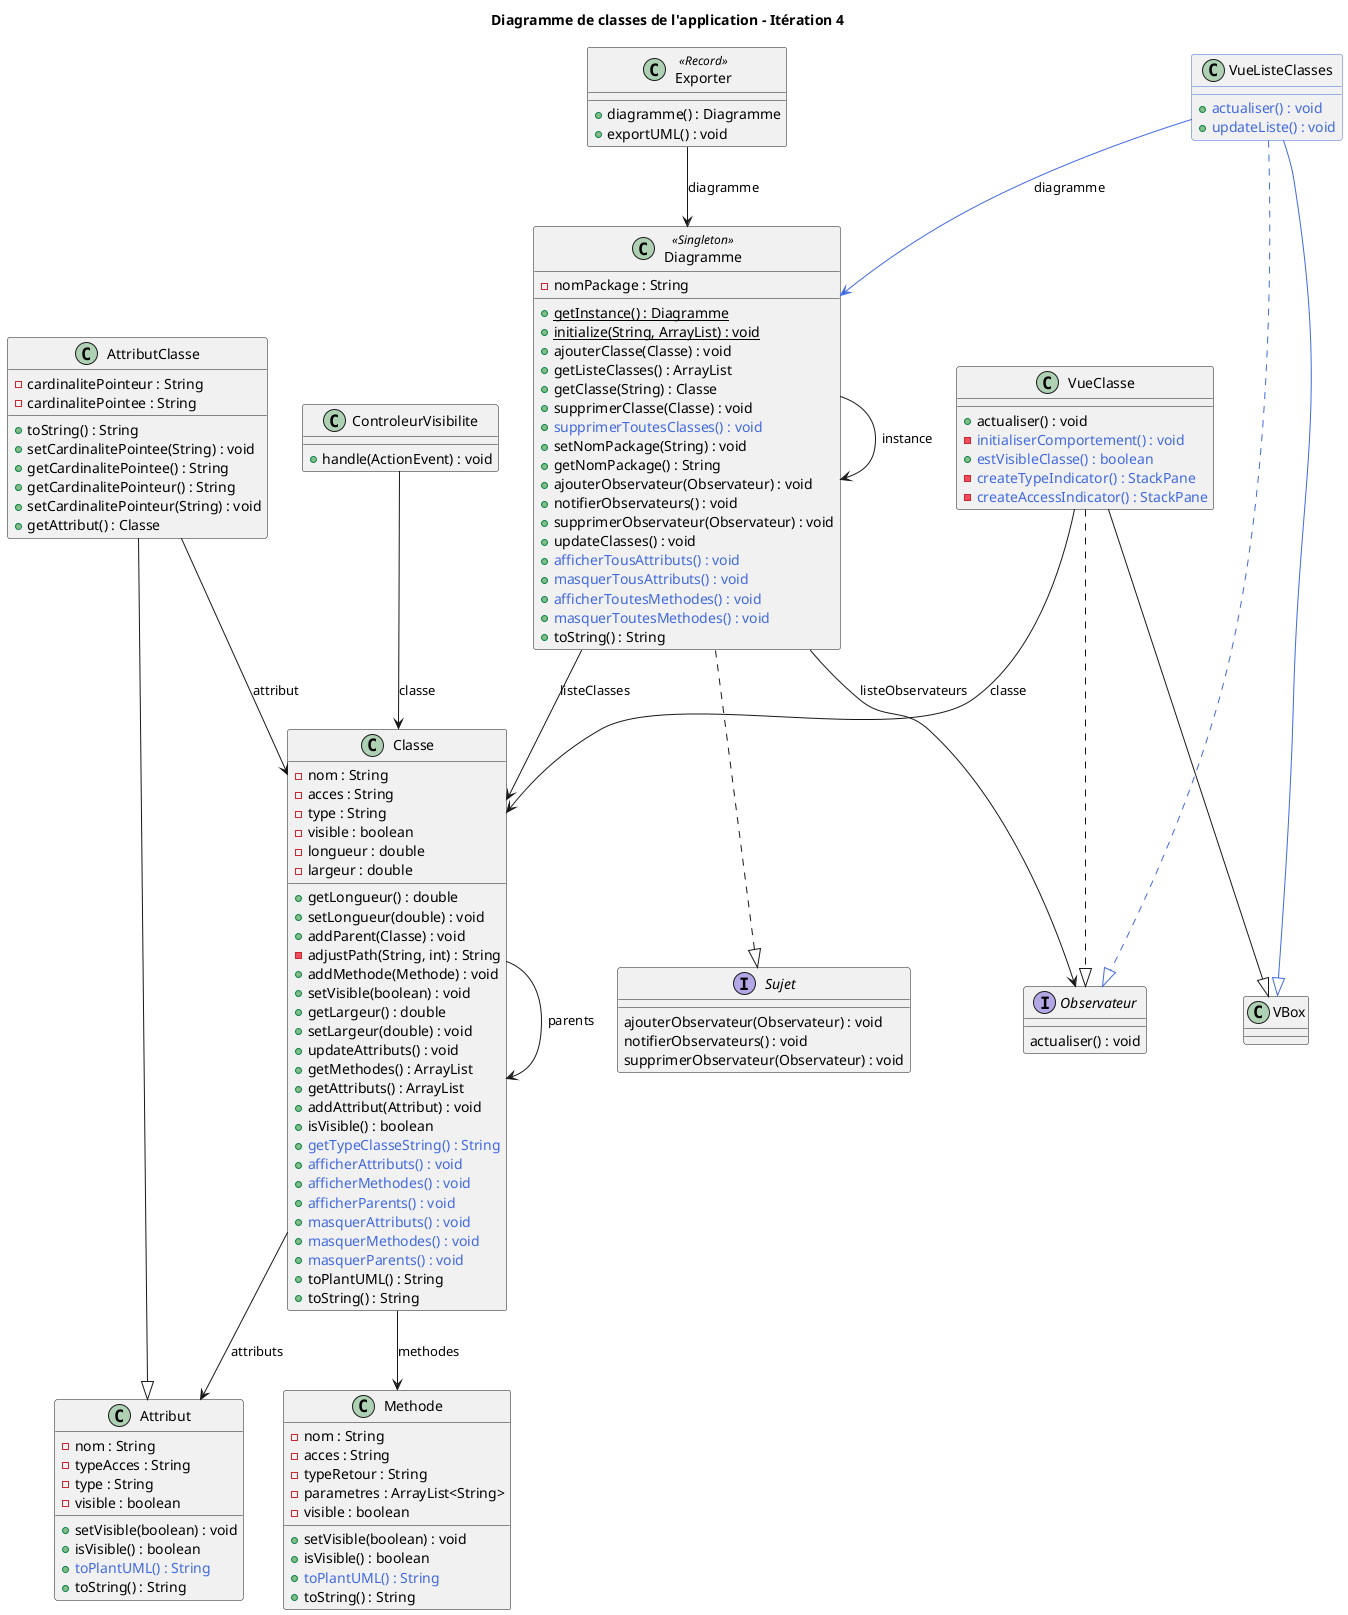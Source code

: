 @startuml
title Diagramme de classes de l'application - Itération 4

class Diagramme <<Singleton>> {
-nomPackage : String
+ {static} getInstance() : Diagramme
+ {static}initialize(String, ArrayList) : void
+ ajouterClasse(Classe) : void
+ getListeClasses() : ArrayList
+ getClasse(String) : Classe
+ supprimerClasse(Classe) : void
+<color:royalBlue>supprimerToutesClasses() : void
+ setNomPackage(String) : void
+ getNomPackage() : String
+ ajouterObservateur(Observateur) : void
+ notifierObservateurs() : void
+ supprimerObservateur(Observateur) : void
+ updateClasses() : void
+<color:royalBlue>afficherTousAttributs() : void
+<color:royalBlue>masquerTousAttributs() : void
+<color:royalBlue>afficherToutesMethodes() : void
+<color:royalBlue>masquerToutesMethodes() : void
+ toString() : String
}
Diagramme ..|> Sujet
Diagramme --> Classe : listeClasses
Diagramme --> Diagramme : instance
Diagramme --> Observateur : listeObservateurs

class Attribut {
-nom : String
-typeAcces : String
-type : String
-visible : boolean
+ setVisible(boolean) : void
+ isVisible() : boolean
+<color:royalBlue>toPlantUML() : String
+ toString() : String
}

class AttributClasse {
-cardinalitePointeur : String
-cardinalitePointee : String
+ toString() : String
+ setCardinalitePointee(String) : void
+ getCardinalitePointee() : String
+ getCardinalitePointeur() : String
+ setCardinalitePointeur(String) : void
+ getAttribut() : Classe
}
AttributClasse --|> Attribut
AttributClasse --> Classe : attribut

class Methode {
-nom : String
-acces : String
-typeRetour : String
-parametres : ArrayList<String>
-visible : boolean
+ setVisible(boolean) : void
+ isVisible() : boolean
+<color:royalBlue>toPlantUML() : String
+ toString() : String
}

class Exporter <<Record>> {
+ diagramme() : Diagramme
+ exportUML() : void
}
Exporter --> Diagramme : diagramme

class Classe {
-nom : String
-acces : String
-type : String
-visible : boolean
-longueur : double
-largeur : double
+ getLongueur() : double
+ setLongueur(double) : void
+ addParent(Classe) : void
- adjustPath(String, int) : String
+ addMethode(Methode) : void
+ setVisible(boolean) : void
+ getLargeur() : double
+ setLargeur(double) : void
+ updateAttributs() : void
+ getMethodes() : ArrayList
+ getAttributs() : ArrayList
+ addAttribut(Attribut) : void
+ isVisible() : boolean
+<color:royalBlue>getTypeClasseString() : String
+<color:royalBlue>afficherAttributs() : void
+<color:royalBlue>afficherMethodes() : void
+<color:royalBlue>afficherParents() : void
+<color:royalBlue>masquerAttributs() : void
+<color:royalBlue>masquerMethodes() : void
+<color:royalBlue>masquerParents() : void
+ toPlantUML() : String
+ toString() : String
}
Classe --> Classe : parents
Classe --> Attribut : attributs
Classe --> Methode : methodes

interface Sujet {
 ajouterObservateur(Observateur) : void
 notifierObservateurs() : void
 supprimerObservateur(Observateur) : void
}
interface Observateur {
 actualiser() : void
}
class VueClasse {
+  actualiser() : void
-<color:royalBlue>initialiserComportement() : void
+<color:royalBlue>estVisibleClasse() : boolean
-<color:royalBlue>createTypeIndicator() : StackPane
-<color:royalBlue>createAccessIndicator() : StackPane
}
VueClasse ..|> Observateur
VueClasse --|> VBox
VueClasse --> Classe : classe

class ControleurVisibilite {
+ handle(ActionEvent) : void
}
ControleurVisibilite --> Classe : classe


class VueListeClasses ##royalBlue {
+<color:royalBlue>actualiser() : void
+<color:royalBlue>updateListe() : void
}
VueListeClasses .[#royalBlue].|> Observateur
VueListeClasses -[#royalBlue]-|> VBox
VueListeClasses -[#royalBlue]-> Diagramme : diagramme

@enduml